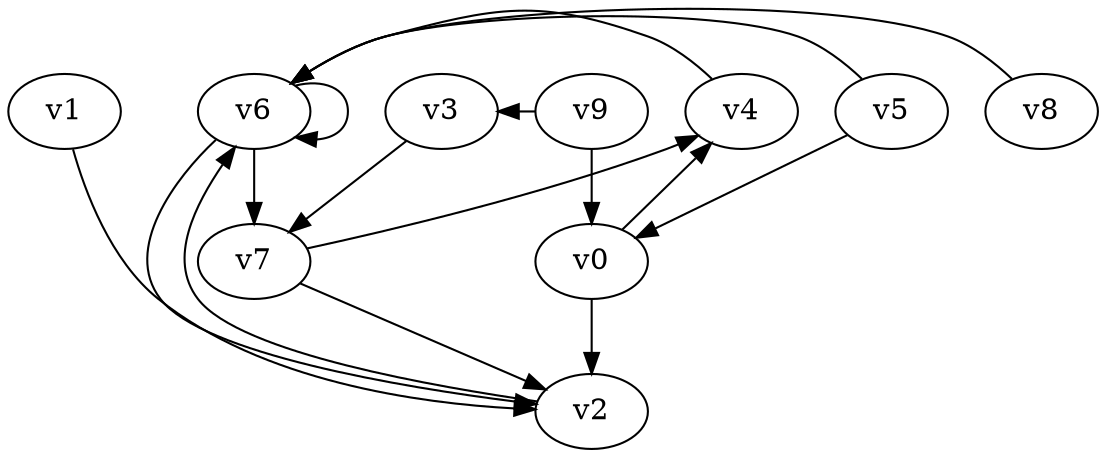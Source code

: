 // Benchmark game 7 - 10 vertices
digraph G {
    v0 [name="v0", player=1];
    v1 [name="v1", player=1];
    v2 [name="v2", player=0];
    v3 [name="v3", player=1];
    v4 [name="v4", player=1];
    v5 [name="v5", player=0];
    v6 [name="v6", player=1];
    v7 [name="v7", player=0];
    v8 [name="v8", player=1, target=1];
    v9 [name="v9", player=1];

    v0 -> v2;
    v1 -> v2 [constraint="time >= 2"];
    v2 -> v6 [constraint="time == 17"];
    v3 -> v7 [constraint="time == 6"];
    v4 -> v6 [constraint="time == 18"];
    v5 -> v0 [constraint="time <= 23"];
    v6 -> v6 [constraint="time == 11"];
    v7 -> v4 [constraint="time >= 14"];
    v8 -> v6 [constraint="time % 6 == 4"];
    v9 -> v3 [constraint="time == 8"];
    v6 -> v7;
    v5 -> v6 [constraint="time >= 14"];
    v7 -> v2 [constraint="(time >= 7) && (time <= 24)"];
    v9 -> v0;
    v6 -> v2 [constraint="time <= 10"];
    v0 -> v4 [constraint="time == 6"];
}
